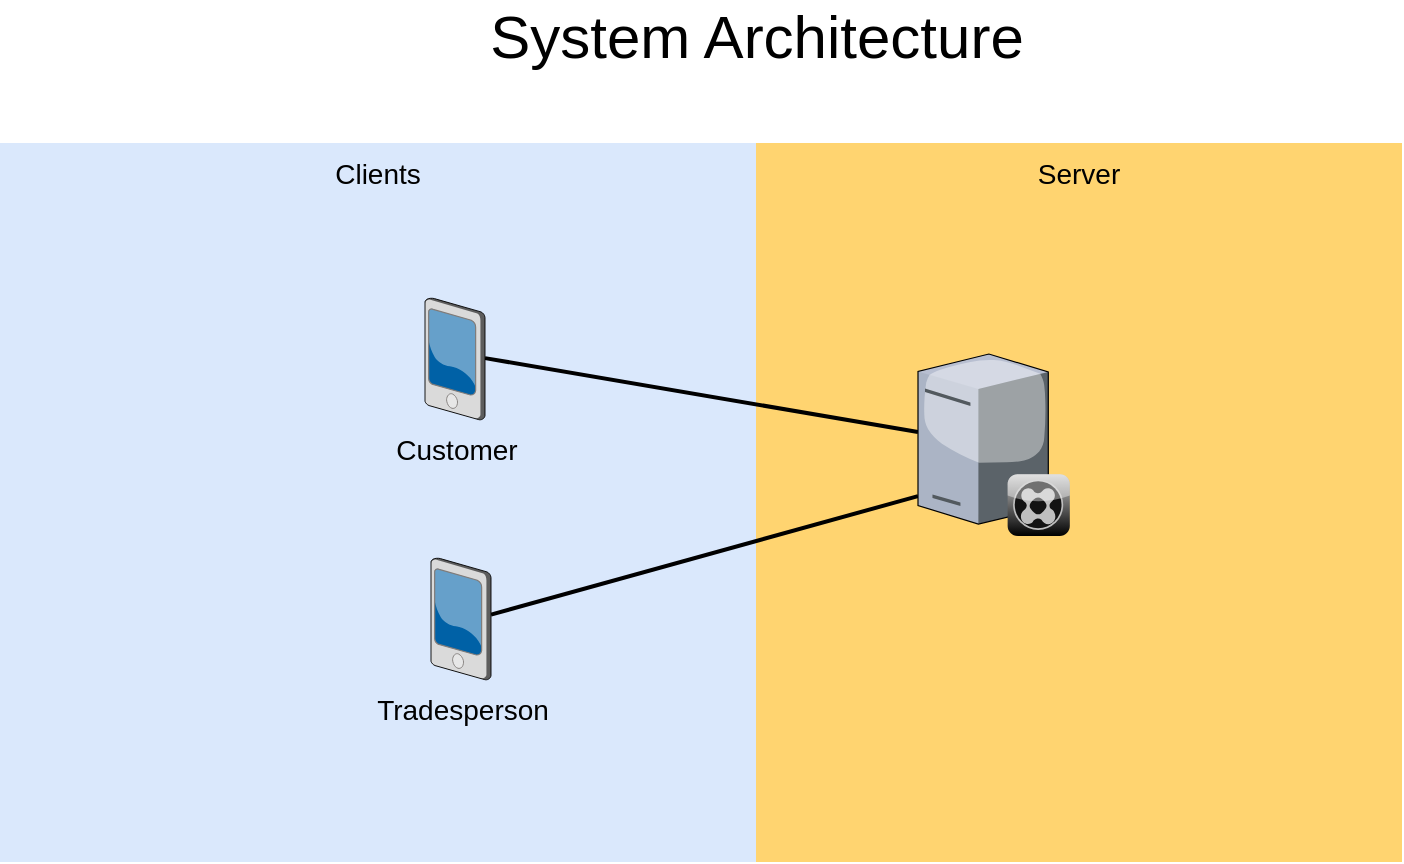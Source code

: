 <mxfile version="15.7.0" type="device"><diagram name="Page-1" id="e3a06f82-3646-2815-327d-82caf3d4e204"><mxGraphModel dx="1447" dy="845" grid="1" gridSize="10" guides="1" tooltips="1" connect="1" arrows="1" fold="1" page="1" pageScale="1.5" pageWidth="1169" pageHeight="826" background="none" math="0" shadow="0"><root><mxCell id="0" style=";html=1;"/><mxCell id="1" style=";html=1;" parent="0"/><mxCell id="6a7d8f32e03d9370-58" value="Clients" style="whiteSpace=wrap;html=1;fillColor=#dae8fc;fontSize=14;strokeColor=none;verticalAlign=top;" parent="1" vertex="1"><mxGeometry x="503" y="320.5" width="378" height="359.5" as="geometry"/></mxCell><mxCell id="6a7d8f32e03d9370-57" value="Server" style="whiteSpace=wrap;html=1;fillColor=#FFD470;gradientColor=none;fontSize=14;strokeColor=none;verticalAlign=top;" parent="1" vertex="1"><mxGeometry x="881" y="320.5" width="323" height="359.5" as="geometry"/></mxCell><mxCell id="6a7d8f32e03d9370-36" style="edgeStyle=none;rounded=0;html=1;startSize=10;endSize=10;jettySize=auto;orthogonalLoop=1;fontSize=14;endArrow=none;endFill=0;strokeWidth=2;" parent="1" target="6a7d8f32e03d9370-14" edge="1"><mxGeometry relative="1" as="geometry"><mxPoint x="745.5" y="428.06" as="sourcePoint"/></mxGeometry></mxCell><mxCell id="6a7d8f32e03d9370-37" style="edgeStyle=none;rounded=0;html=1;startSize=10;endSize=10;jettySize=auto;orthogonalLoop=1;fontSize=14;endArrow=none;endFill=0;strokeWidth=2;" parent="1" edge="1"><mxGeometry relative="1" as="geometry"><mxPoint x="748.5" y="556.335" as="sourcePoint"/><mxPoint x="962" y="497.052" as="targetPoint"/></mxGeometry></mxCell><mxCell id="6a7d8f32e03d9370-6" value="Tradesperson" style="verticalLabelPosition=bottom;aspect=fixed;html=1;verticalAlign=top;strokeColor=none;shape=mxgraph.citrix.pda;fillColor=#66B2FF;gradientColor=#0066CC;fontSize=14;" parent="1" vertex="1"><mxGeometry x="718.5" y="528" width="30" height="61" as="geometry"/></mxCell><mxCell id="6a7d8f32e03d9370-14" value="" style="verticalLabelPosition=bottom;aspect=fixed;html=1;verticalAlign=top;strokeColor=none;shape=mxgraph.citrix.xenclient_synchronizer;fillColor=#CCCCCC;gradientColor=#000000;gradientDirection=south;fontSize=14;" parent="1" vertex="1"><mxGeometry x="962.0" y="426" width="76" height="91" as="geometry"/></mxCell><mxCell id="zfmFNQd1-I-lK-oDUPMz-1" value="Customer" style="verticalLabelPosition=bottom;aspect=fixed;html=1;verticalAlign=top;strokeColor=none;shape=mxgraph.citrix.pda;fillColor=#66B2FF;gradientColor=#0066CC;fontSize=14;" vertex="1" parent="1"><mxGeometry x="715.5" y="398" width="30" height="61" as="geometry"/></mxCell><mxCell id="zfmFNQd1-I-lK-oDUPMz-7" value="&lt;div&gt;System Architecture&lt;/div&gt;&lt;div&gt;&lt;br&gt;&lt;/div&gt;" style="text;html=1;strokeColor=none;fillColor=none;align=center;verticalAlign=middle;whiteSpace=wrap;rounded=0;fontSize=30;" vertex="1" parent="1"><mxGeometry x="690" y="270" width="383" height="30" as="geometry"/></mxCell></root></mxGraphModel></diagram></mxfile>